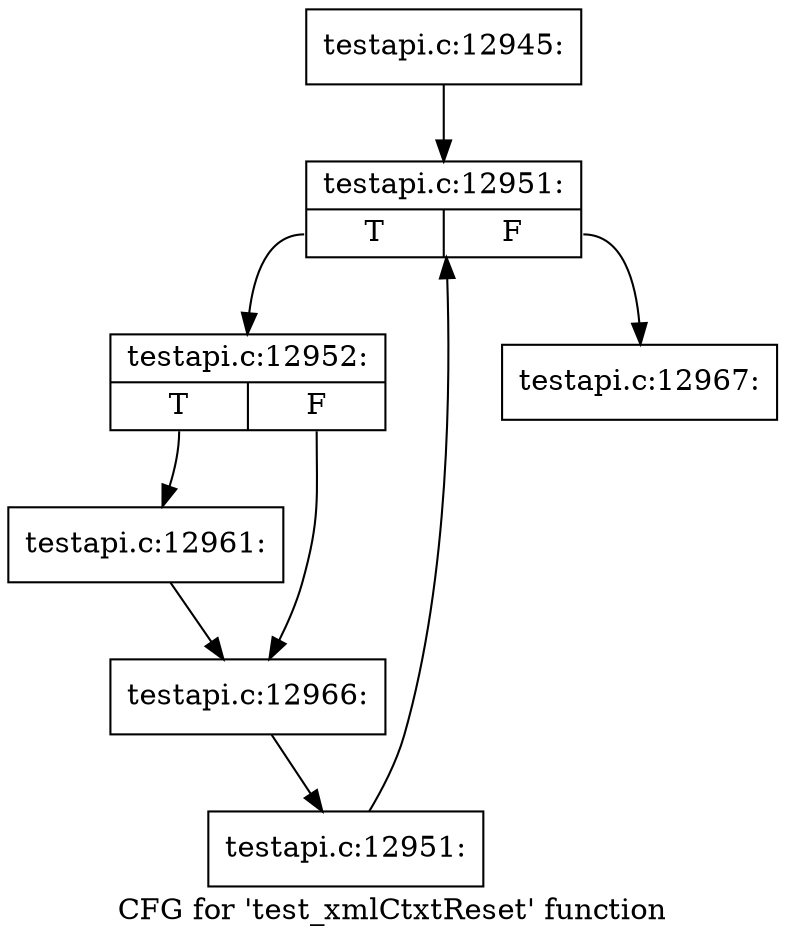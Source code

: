 digraph "CFG for 'test_xmlCtxtReset' function" {
	label="CFG for 'test_xmlCtxtReset' function";

	Node0x4765cd0 [shape=record,label="{testapi.c:12945:}"];
	Node0x4765cd0 -> Node0x476ad40;
	Node0x476ad40 [shape=record,label="{testapi.c:12951:|{<s0>T|<s1>F}}"];
	Node0x476ad40:s0 -> Node0x476b020;
	Node0x476ad40:s1 -> Node0x476aba0;
	Node0x476b020 [shape=record,label="{testapi.c:12952:|{<s0>T|<s1>F}}"];
	Node0x476b020:s0 -> Node0x476be10;
	Node0x476b020:s1 -> Node0x476c470;
	Node0x476be10 [shape=record,label="{testapi.c:12961:}"];
	Node0x476be10 -> Node0x476c470;
	Node0x476c470 [shape=record,label="{testapi.c:12966:}"];
	Node0x476c470 -> Node0x476af90;
	Node0x476af90 [shape=record,label="{testapi.c:12951:}"];
	Node0x476af90 -> Node0x476ad40;
	Node0x476aba0 [shape=record,label="{testapi.c:12967:}"];
}
